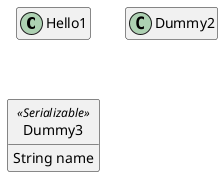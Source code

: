 @startuml
class Hello1 {
  +myMethods()
}

class Dummy2 {
  +hiddenMethod()
}

class Dummy3 <<Serializable>> {
String name
}

hide members
hide <<Serializable>> circle
show Dummy1 methods
show <<Serializable>> fields
@enduml
